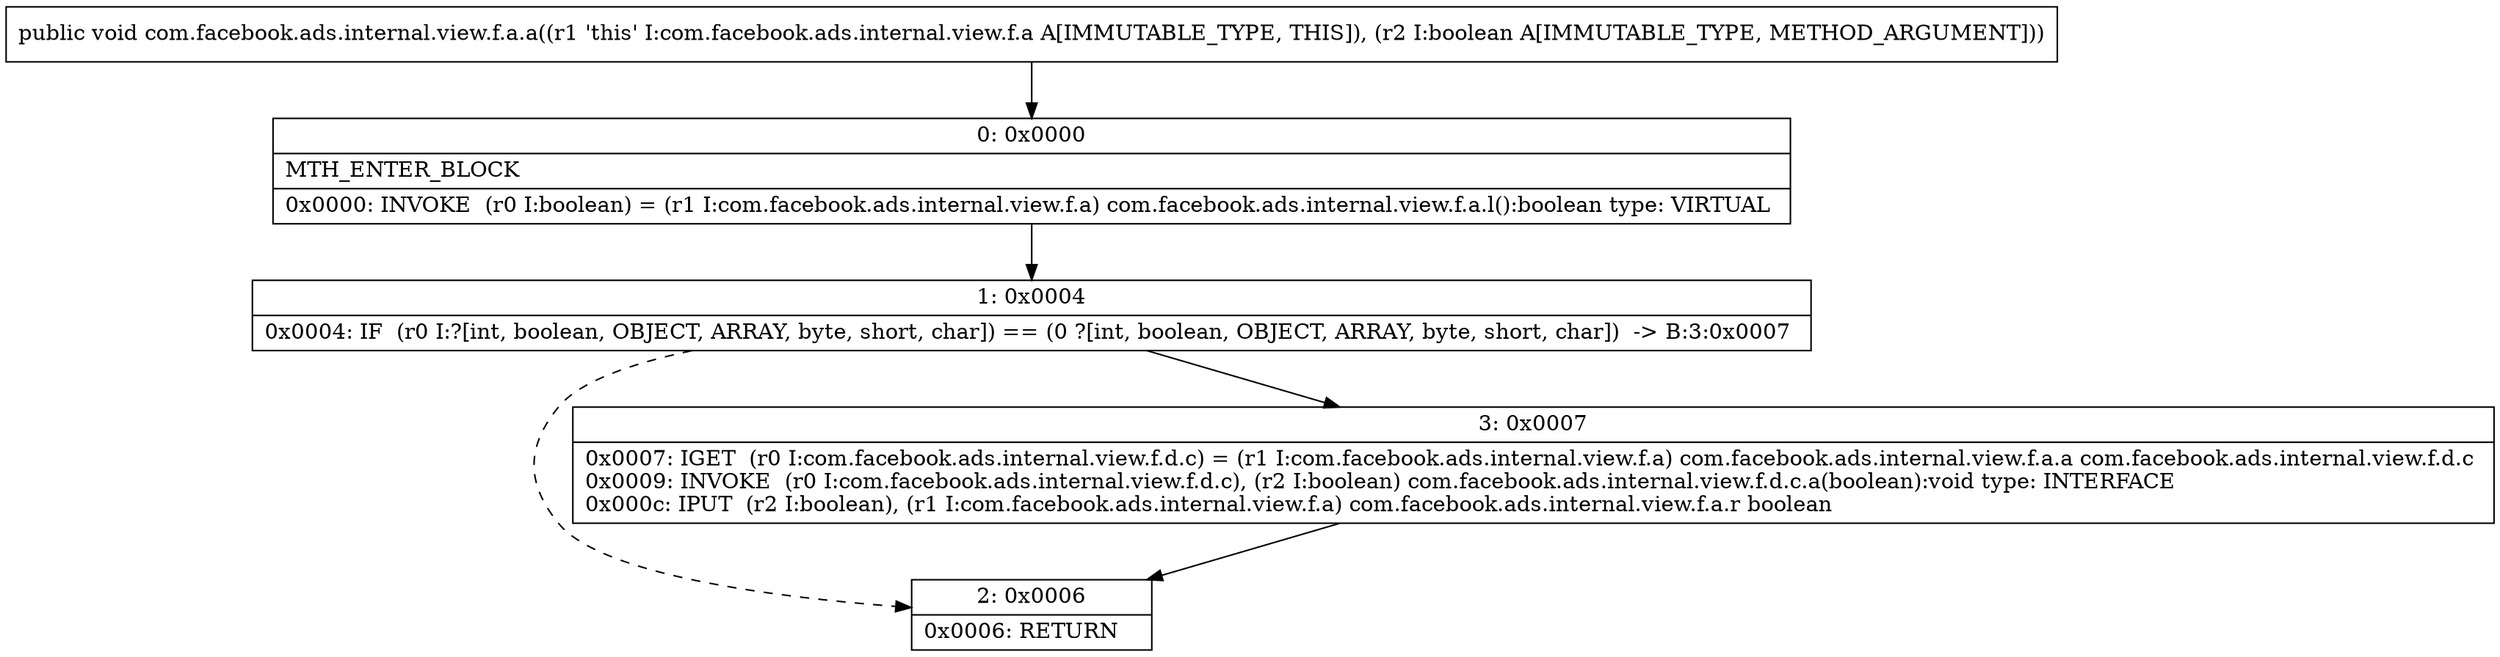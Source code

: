 digraph "CFG forcom.facebook.ads.internal.view.f.a.a(Z)V" {
Node_0 [shape=record,label="{0\:\ 0x0000|MTH_ENTER_BLOCK\l|0x0000: INVOKE  (r0 I:boolean) = (r1 I:com.facebook.ads.internal.view.f.a) com.facebook.ads.internal.view.f.a.l():boolean type: VIRTUAL \l}"];
Node_1 [shape=record,label="{1\:\ 0x0004|0x0004: IF  (r0 I:?[int, boolean, OBJECT, ARRAY, byte, short, char]) == (0 ?[int, boolean, OBJECT, ARRAY, byte, short, char])  \-\> B:3:0x0007 \l}"];
Node_2 [shape=record,label="{2\:\ 0x0006|0x0006: RETURN   \l}"];
Node_3 [shape=record,label="{3\:\ 0x0007|0x0007: IGET  (r0 I:com.facebook.ads.internal.view.f.d.c) = (r1 I:com.facebook.ads.internal.view.f.a) com.facebook.ads.internal.view.f.a.a com.facebook.ads.internal.view.f.d.c \l0x0009: INVOKE  (r0 I:com.facebook.ads.internal.view.f.d.c), (r2 I:boolean) com.facebook.ads.internal.view.f.d.c.a(boolean):void type: INTERFACE \l0x000c: IPUT  (r2 I:boolean), (r1 I:com.facebook.ads.internal.view.f.a) com.facebook.ads.internal.view.f.a.r boolean \l}"];
MethodNode[shape=record,label="{public void com.facebook.ads.internal.view.f.a.a((r1 'this' I:com.facebook.ads.internal.view.f.a A[IMMUTABLE_TYPE, THIS]), (r2 I:boolean A[IMMUTABLE_TYPE, METHOD_ARGUMENT])) }"];
MethodNode -> Node_0;
Node_0 -> Node_1;
Node_1 -> Node_2[style=dashed];
Node_1 -> Node_3;
Node_3 -> Node_2;
}

